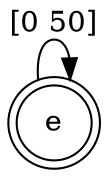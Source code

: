 digraph finite_state_machine {
	rankdir=LR;
	size="8,5"
	node [shape = doublecircle]; e ;
	node [shape = circle];
	e -> e [ label = "[0 50]" ];
}

